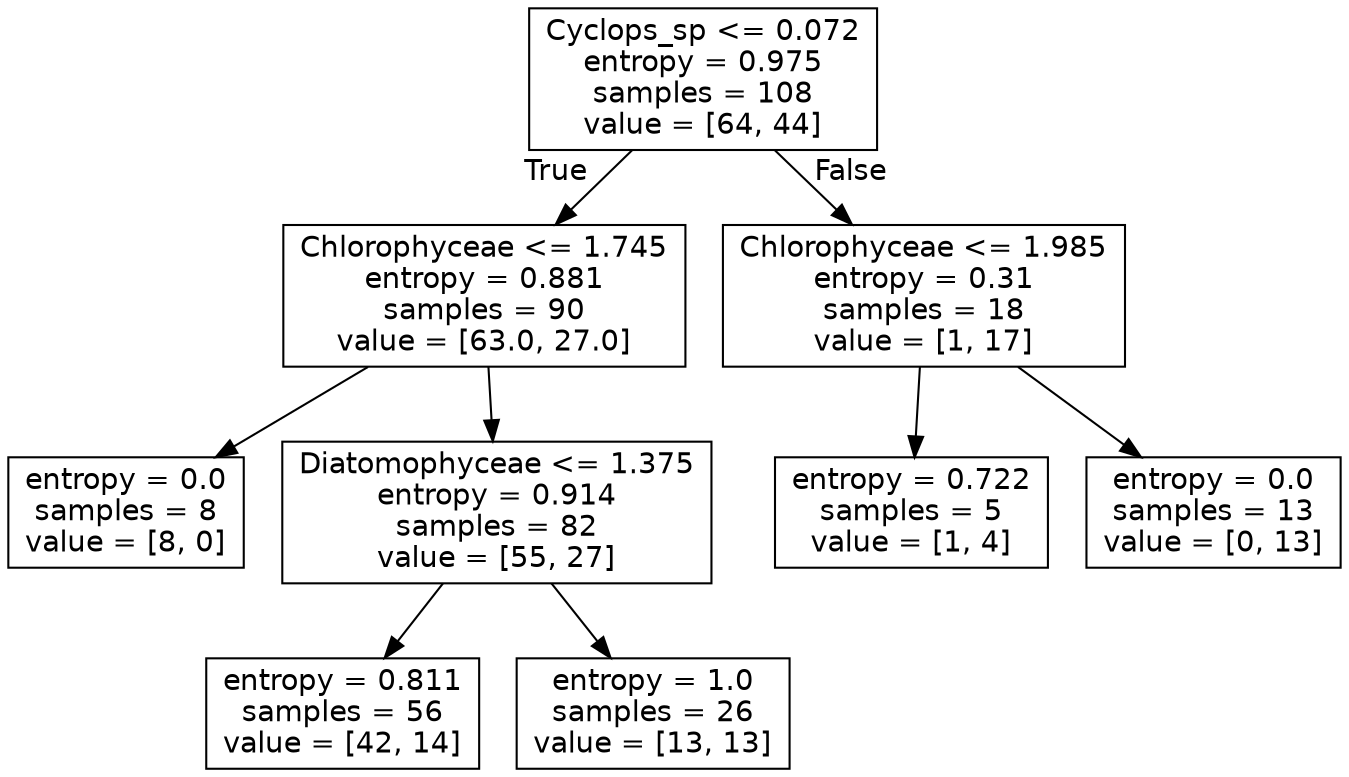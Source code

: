 digraph Tree {
node [shape=box, fontname="helvetica"] ;
edge [fontname="helvetica"] ;
0 [label="Cyclops_sp <= 0.072\nentropy = 0.975\nsamples = 108\nvalue = [64, 44]"] ;
1 [label="Chlorophyceae <= 1.745\nentropy = 0.881\nsamples = 90\nvalue = [63.0, 27.0]"] ;
0 -> 1 [labeldistance=2.5, labelangle=45, headlabel="True"] ;
2 [label="entropy = 0.0\nsamples = 8\nvalue = [8, 0]"] ;
1 -> 2 ;
3 [label="Diatomophyceae <= 1.375\nentropy = 0.914\nsamples = 82\nvalue = [55, 27]"] ;
1 -> 3 ;
4 [label="entropy = 0.811\nsamples = 56\nvalue = [42, 14]"] ;
3 -> 4 ;
5 [label="entropy = 1.0\nsamples = 26\nvalue = [13, 13]"] ;
3 -> 5 ;
6 [label="Chlorophyceae <= 1.985\nentropy = 0.31\nsamples = 18\nvalue = [1, 17]"] ;
0 -> 6 [labeldistance=2.5, labelangle=-45, headlabel="False"] ;
7 [label="entropy = 0.722\nsamples = 5\nvalue = [1, 4]"] ;
6 -> 7 ;
8 [label="entropy = 0.0\nsamples = 13\nvalue = [0, 13]"] ;
6 -> 8 ;
}